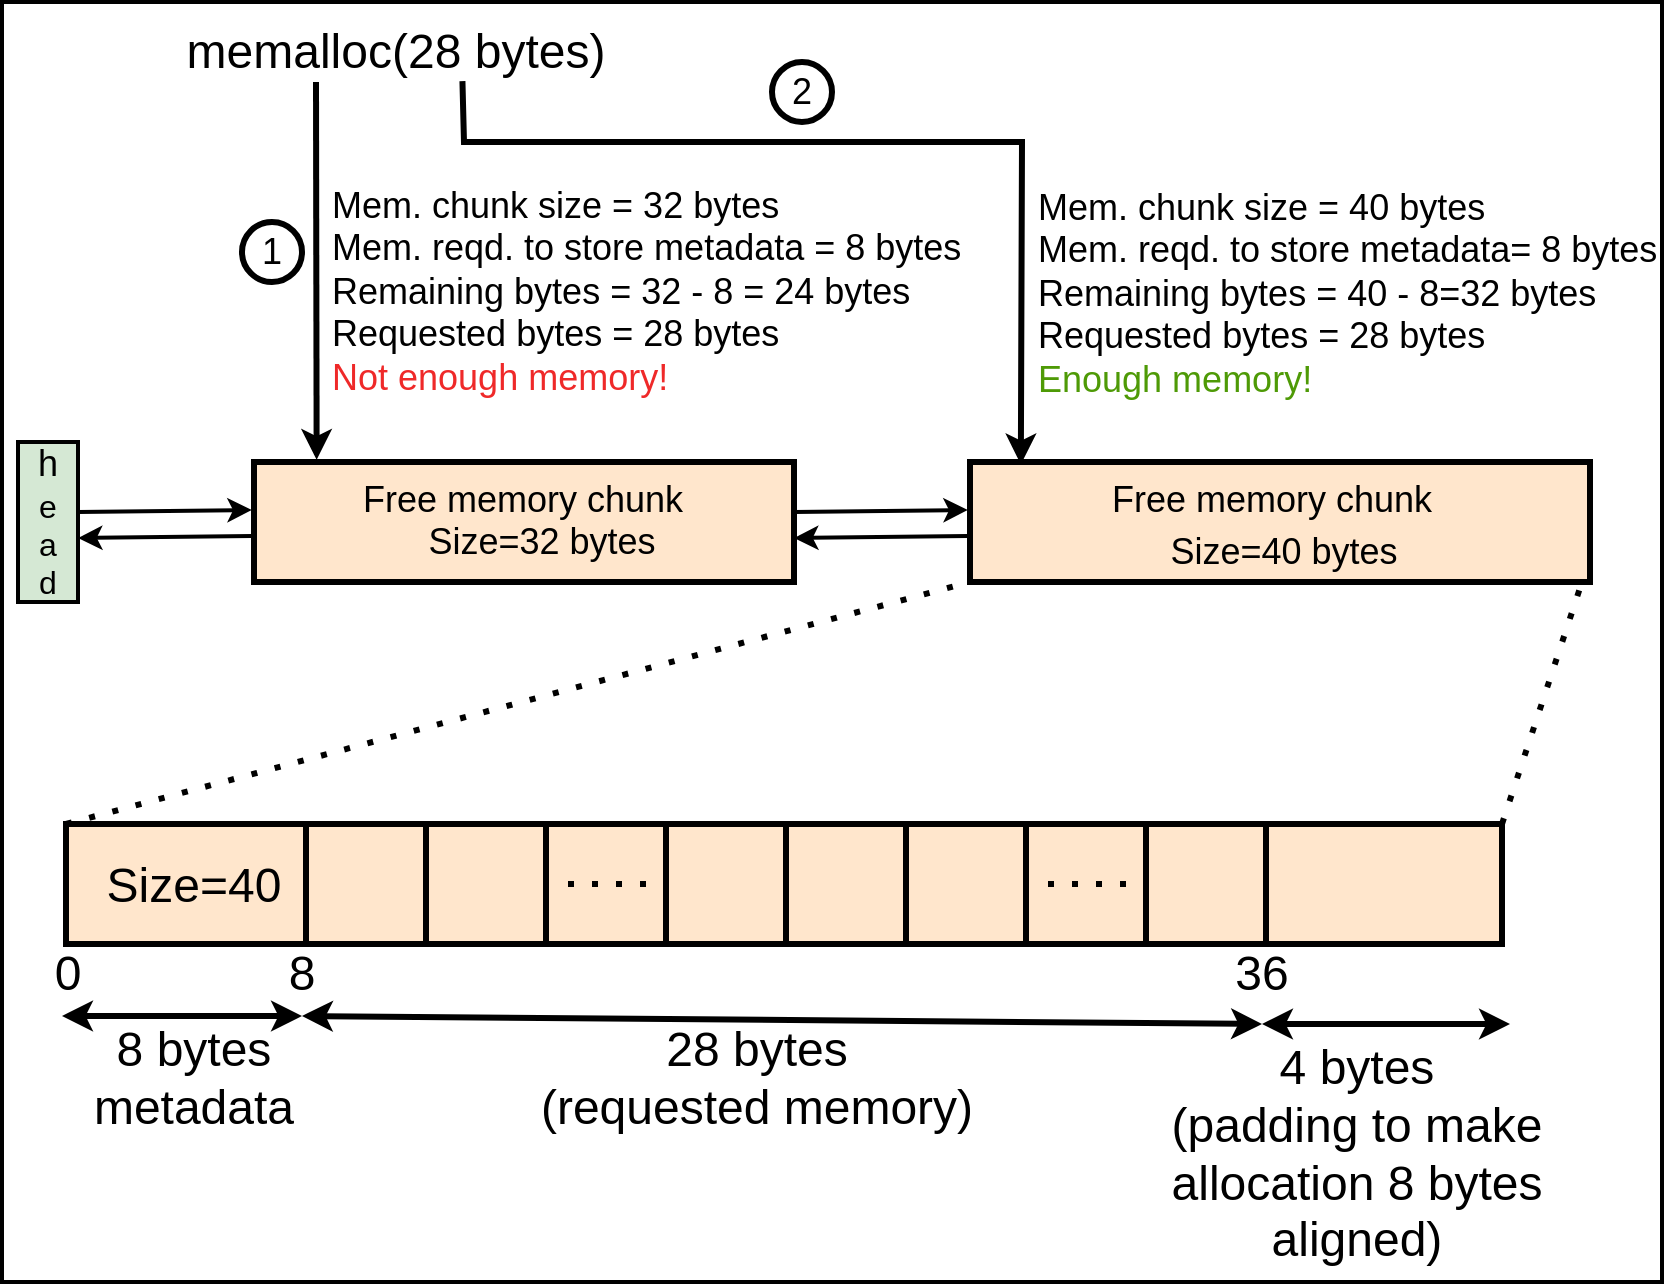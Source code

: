 <mxfile version="21.6.8" type="device">
  <diagram name="Page-1" id="aGrNsAUD6rLRG3-fpc4p">
    <mxGraphModel dx="1367" dy="795" grid="1" gridSize="10" guides="1" tooltips="1" connect="1" arrows="1" fold="1" page="1" pageScale="1" pageWidth="850" pageHeight="1100" math="0" shadow="0">
      <root>
        <mxCell id="0" />
        <mxCell id="1" parent="0" />
        <mxCell id="Yql7cIFU_GIsj7NOzawn-6" value="" style="rounded=0;whiteSpace=wrap;html=1;fillColor=none;strokeWidth=2;" parent="1" vertex="1">
          <mxGeometry x="10" y="160" width="830" height="640" as="geometry" />
        </mxCell>
        <mxCell id="Dw3qF6tHwgRVVZFkppPR-96" value="" style="rounded=0;whiteSpace=wrap;html=1;strokeWidth=3;" parent="1" vertex="1">
          <mxGeometry x="42" y="571" width="718" height="60" as="geometry" />
        </mxCell>
        <mxCell id="Dw3qF6tHwgRVVZFkppPR-97" value="" style="rounded=0;whiteSpace=wrap;html=1;strokeWidth=3;fillColor=#ffe6cc;strokeColor=default;" parent="1" vertex="1">
          <mxGeometry x="42" y="571" width="128" height="60" as="geometry" />
        </mxCell>
        <mxCell id="Dw3qF6tHwgRVVZFkppPR-99" value="" style="rounded=0;whiteSpace=wrap;html=1;strokeWidth=3;fillColor=#ffe6cc;strokeColor=default;" parent="1" vertex="1">
          <mxGeometry x="162" y="571" width="60" height="60" as="geometry" />
        </mxCell>
        <mxCell id="Dw3qF6tHwgRVVZFkppPR-100" value="" style="rounded=0;whiteSpace=wrap;html=1;strokeWidth=3;fillColor=#ffe6cc;strokeColor=default;" parent="1" vertex="1">
          <mxGeometry x="222" y="571" width="60" height="60" as="geometry" />
        </mxCell>
        <mxCell id="Dw3qF6tHwgRVVZFkppPR-101" value="" style="rounded=0;whiteSpace=wrap;html=1;strokeWidth=3;fillColor=#ffe6cc;strokeColor=default;" parent="1" vertex="1">
          <mxGeometry x="282" y="571" width="60" height="60" as="geometry" />
        </mxCell>
        <mxCell id="Dw3qF6tHwgRVVZFkppPR-102" value="" style="rounded=0;whiteSpace=wrap;html=1;strokeWidth=3;fillColor=#ffe6cc;strokeColor=default;" parent="1" vertex="1">
          <mxGeometry x="342" y="571" width="60" height="60" as="geometry" />
        </mxCell>
        <mxCell id="Dw3qF6tHwgRVVZFkppPR-103" value="" style="rounded=0;whiteSpace=wrap;html=1;strokeWidth=3;fillColor=#ffe6cc;strokeColor=default;" parent="1" vertex="1">
          <mxGeometry x="402" y="571" width="60" height="60" as="geometry" />
        </mxCell>
        <mxCell id="Dw3qF6tHwgRVVZFkppPR-104" value="" style="rounded=0;whiteSpace=wrap;html=1;strokeWidth=3;fillColor=#ffe6cc;strokeColor=default;" parent="1" vertex="1">
          <mxGeometry x="462" y="571" width="60" height="60" as="geometry" />
        </mxCell>
        <mxCell id="Dw3qF6tHwgRVVZFkppPR-105" value="" style="rounded=0;whiteSpace=wrap;html=1;strokeWidth=3;fillColor=#ffe6cc;strokeColor=default;" parent="1" vertex="1">
          <mxGeometry x="522" y="571" width="60" height="60" as="geometry" />
        </mxCell>
        <mxCell id="Dw3qF6tHwgRVVZFkppPR-106" value="" style="rounded=0;whiteSpace=wrap;html=1;strokeWidth=3;fillColor=#ffe6cc;strokeColor=default;" parent="1" vertex="1">
          <mxGeometry x="582" y="571" width="60" height="60" as="geometry" />
        </mxCell>
        <mxCell id="Dw3qF6tHwgRVVZFkppPR-109" value="" style="rounded=0;whiteSpace=wrap;html=1;strokeWidth=3;fillColor=#ffe6cc;strokeColor=default;" parent="1" vertex="1">
          <mxGeometry x="642" y="571" width="118" height="60" as="geometry" />
        </mxCell>
        <mxCell id="Dw3qF6tHwgRVVZFkppPR-112" value="&lt;div&gt;&lt;font style=&quot;font-size: 24px;&quot;&gt;Size=40&lt;/font&gt;&lt;/div&gt;" style="text;html=1;strokeColor=none;fillColor=none;align=center;verticalAlign=middle;whiteSpace=wrap;rounded=0;" parent="1" vertex="1">
          <mxGeometry x="76" y="587" width="60" height="30" as="geometry" />
        </mxCell>
        <mxCell id="Dw3qF6tHwgRVVZFkppPR-137" value="" style="rounded=0;whiteSpace=wrap;html=1;strokeWidth=3;fillColor=#ffe6cc;strokeColor=default;" parent="1" vertex="1">
          <mxGeometry x="136" y="390" width="270" height="60" as="geometry" />
        </mxCell>
        <mxCell id="Dw3qF6tHwgRVVZFkppPR-142" value="" style="rounded=0;whiteSpace=wrap;html=1;strokeWidth=3;fillColor=#ffe6cc;strokeColor=default;" parent="1" vertex="1">
          <mxGeometry x="494" y="390" width="310" height="60" as="geometry" />
        </mxCell>
        <mxCell id="Dw3qF6tHwgRVVZFkppPR-161" value="&lt;div&gt;&lt;font style=&quot;font-size: 18px;&quot;&gt;Free memory chunk&lt;/font&gt;&lt;/div&gt;" style="text;html=1;strokeColor=none;fillColor=none;align=center;verticalAlign=middle;whiteSpace=wrap;rounded=0;" parent="1" vertex="1">
          <mxGeometry x="183" y="394" width="175" height="30" as="geometry" />
        </mxCell>
        <mxCell id="Dw3qF6tHwgRVVZFkppPR-162" value="&lt;font style=&quot;font-size: 18px;&quot;&gt;Free memory chunk&lt;/font&gt;" style="text;html=1;strokeColor=none;fillColor=none;align=center;verticalAlign=middle;whiteSpace=wrap;rounded=0;" parent="1" vertex="1">
          <mxGeometry x="556" y="394" width="178" height="30" as="geometry" />
        </mxCell>
        <mxCell id="Dw3qF6tHwgRVVZFkppPR-171" value="&lt;font style=&quot;font-size: 18px;&quot;&gt;Size=32 bytes&lt;br&gt;&lt;/font&gt;" style="text;html=1;strokeColor=none;fillColor=none;align=center;verticalAlign=middle;whiteSpace=wrap;rounded=0;" parent="1" vertex="1">
          <mxGeometry x="191" y="415" width="178" height="30" as="geometry" />
        </mxCell>
        <mxCell id="Dw3qF6tHwgRVVZFkppPR-173" value="&lt;font style=&quot;font-size: 18px;&quot;&gt;Size=40 bytes&lt;br&gt;&lt;/font&gt;" style="text;html=1;strokeColor=none;fillColor=none;align=center;verticalAlign=middle;whiteSpace=wrap;rounded=0;" parent="1" vertex="1">
          <mxGeometry x="562" y="420" width="178" height="30" as="geometry" />
        </mxCell>
        <mxCell id="Dw3qF6tHwgRVVZFkppPR-174" value="&lt;font style=&quot;font-size: 24px;&quot;&gt;memalloc(28 bytes)&lt;br&gt;&lt;/font&gt;" style="text;html=1;strokeColor=none;fillColor=none;align=center;verticalAlign=middle;whiteSpace=wrap;rounded=0;" parent="1" vertex="1">
          <mxGeometry x="97" y="170" width="220" height="30" as="geometry" />
        </mxCell>
        <mxCell id="Dw3qF6tHwgRVVZFkppPR-180" value="" style="endArrow=classic;html=1;rounded=0;entryX=0.116;entryY=-0.018;entryDx=0;entryDy=0;entryPerimeter=0;strokeWidth=3;" parent="1" target="Dw3qF6tHwgRVVZFkppPR-137" edge="1">
          <mxGeometry width="50" height="50" relative="1" as="geometry">
            <mxPoint x="167" y="200" as="sourcePoint" />
            <mxPoint x="80.02" y="391.02" as="targetPoint" />
          </mxGeometry>
        </mxCell>
        <mxCell id="Dw3qF6tHwgRVVZFkppPR-181" value="&lt;div align=&quot;left&quot;&gt;&lt;font style=&quot;font-size: 18px;&quot;&gt;Mem. chunk size = 32 bytes&lt;/font&gt;&lt;br&gt;&lt;/div&gt;&lt;div align=&quot;left&quot;&gt;&lt;font style=&quot;font-size: 18px;&quot;&gt;Mem. reqd. to store metadata &lt;/font&gt;&lt;font style=&quot;font-size: 18px;&quot;&gt;= 8 bytes&lt;/font&gt;&lt;/div&gt;&lt;div align=&quot;left&quot;&gt;&lt;font style=&quot;font-size: 18px;&quot;&gt;Remaining bytes = 32 - 8 = 24 bytes&lt;/font&gt;&lt;/div&gt;&lt;div align=&quot;left&quot;&gt;&lt;font style=&quot;font-size: 18px;&quot;&gt;Requested bytes = 28 bytes&lt;/font&gt;&lt;/div&gt;&lt;div align=&quot;left&quot;&gt;&lt;font style=&quot;font-size: 18px;&quot; color=&quot;#ef2929&quot;&gt;Not enough memory!&lt;/font&gt;&lt;/div&gt;" style="text;html=1;strokeColor=none;fillColor=none;align=left;verticalAlign=middle;whiteSpace=wrap;rounded=0;" parent="1" vertex="1">
          <mxGeometry x="172.63" y="290" width="322.75" height="30" as="geometry" />
        </mxCell>
        <mxCell id="Dw3qF6tHwgRVVZFkppPR-199" value="&lt;font style=&quot;font-size: 18px;&quot;&gt;1&lt;/font&gt;" style="ellipse;whiteSpace=wrap;html=1;aspect=fixed;strokeWidth=3;" parent="1" vertex="1">
          <mxGeometry x="130" y="270" width="30" height="30" as="geometry" />
        </mxCell>
        <mxCell id="Dw3qF6tHwgRVVZFkppPR-201" value="" style="endArrow=classic;html=1;rounded=0;strokeWidth=3;entryX=0.082;entryY=0.02;entryDx=0;entryDy=0;entryPerimeter=0;exitX=0.651;exitY=0.986;exitDx=0;exitDy=0;exitPerimeter=0;" parent="1" source="Dw3qF6tHwgRVVZFkppPR-174" target="Dw3qF6tHwgRVVZFkppPR-142" edge="1">
          <mxGeometry width="50" height="50" relative="1" as="geometry">
            <mxPoint x="240" y="200" as="sourcePoint" />
            <mxPoint x="580" y="390" as="targetPoint" />
            <Array as="points">
              <mxPoint x="241" y="230" />
              <mxPoint x="520" y="230" />
            </Array>
          </mxGeometry>
        </mxCell>
        <mxCell id="Dw3qF6tHwgRVVZFkppPR-202" value="&lt;font style=&quot;font-size: 18px;&quot;&gt;2&lt;/font&gt;" style="ellipse;whiteSpace=wrap;html=1;aspect=fixed;strokeWidth=3;" parent="1" vertex="1">
          <mxGeometry x="395" y="190" width="30" height="30" as="geometry" />
        </mxCell>
        <mxCell id="Dw3qF6tHwgRVVZFkppPR-203" value="&lt;div align=&quot;left&quot;&gt;&lt;font style=&quot;font-size: 18px;&quot;&gt;Mem. chunk size = 40 bytes&lt;/font&gt;&lt;br&gt;&lt;/div&gt;&lt;div align=&quot;left&quot;&gt;&lt;font style=&quot;font-size: 18px;&quot;&gt;Mem. reqd. to store metadata&lt;/font&gt;&lt;font style=&quot;font-size: 18px;&quot;&gt;= 8 bytes&lt;/font&gt;&lt;font style=&quot;font-size: 18px;&quot;&gt;&lt;br&gt;&lt;/font&gt;&lt;/div&gt;&lt;div align=&quot;left&quot;&gt;&lt;font style=&quot;font-size: 18px;&quot;&gt;Remaining bytes = 40 - 8=32 bytes&lt;/font&gt;&lt;/div&gt;&lt;div align=&quot;left&quot;&gt;&lt;font style=&quot;font-size: 18px;&quot;&gt;Requested bytes = 28 bytes&lt;/font&gt;&lt;/div&gt;&lt;div align=&quot;left&quot;&gt;&lt;font style=&quot;font-size: 18px;&quot; color=&quot;#4e9a06&quot;&gt;Enough memory!&lt;/font&gt;&lt;/div&gt;" style="text;html=1;strokeColor=none;fillColor=none;align=left;verticalAlign=middle;whiteSpace=wrap;rounded=0;" parent="1" vertex="1">
          <mxGeometry x="526" y="291" width="320" height="30" as="geometry" />
        </mxCell>
        <mxCell id="Dw3qF6tHwgRVVZFkppPR-204" value="" style="endArrow=none;dashed=1;html=1;dashPattern=1 3;strokeWidth=3;rounded=0;entryX=0;entryY=1;entryDx=0;entryDy=0;exitX=0;exitY=0;exitDx=0;exitDy=0;" parent="1" source="Dw3qF6tHwgRVVZFkppPR-97" target="Dw3qF6tHwgRVVZFkppPR-142" edge="1">
          <mxGeometry width="50" height="50" relative="1" as="geometry">
            <mxPoint x="40" y="680" as="sourcePoint" />
            <mxPoint x="90" y="630" as="targetPoint" />
          </mxGeometry>
        </mxCell>
        <mxCell id="Dw3qF6tHwgRVVZFkppPR-205" value="" style="endArrow=none;dashed=1;html=1;dashPattern=1 3;strokeWidth=3;rounded=0;exitX=1;exitY=0;exitDx=0;exitDy=0;" parent="1" source="Dw3qF6tHwgRVVZFkppPR-109" edge="1">
          <mxGeometry width="50" height="50" relative="1" as="geometry">
            <mxPoint x="50" y="690" as="sourcePoint" />
            <mxPoint x="800" y="450" as="targetPoint" />
          </mxGeometry>
        </mxCell>
        <mxCell id="Dw3qF6tHwgRVVZFkppPR-208" value="&lt;font style=&quot;font-size: 24px;&quot;&gt;0&lt;/font&gt;" style="text;html=1;strokeColor=none;fillColor=none;align=center;verticalAlign=middle;whiteSpace=wrap;rounded=0;" parent="1" vertex="1">
          <mxGeometry x="13" y="631" width="60" height="30" as="geometry" />
        </mxCell>
        <mxCell id="Dw3qF6tHwgRVVZFkppPR-209" value="&lt;font style=&quot;font-size: 24px;&quot;&gt;8&lt;/font&gt;" style="text;html=1;strokeColor=none;fillColor=none;align=center;verticalAlign=middle;whiteSpace=wrap;rounded=0;" parent="1" vertex="1">
          <mxGeometry x="130" y="631" width="60" height="30" as="geometry" />
        </mxCell>
        <mxCell id="Dw3qF6tHwgRVVZFkppPR-210" value="&lt;font style=&quot;font-size: 24px;&quot;&gt;36&lt;/font&gt;" style="text;html=1;strokeColor=none;fillColor=none;align=center;verticalAlign=middle;whiteSpace=wrap;rounded=0;" parent="1" vertex="1">
          <mxGeometry x="610" y="631" width="60" height="30" as="geometry" />
        </mxCell>
        <mxCell id="Dw3qF6tHwgRVVZFkppPR-215" value="" style="endArrow=classic;startArrow=classic;html=1;rounded=0;strokeWidth=3;" parent="1" edge="1">
          <mxGeometry width="50" height="50" relative="1" as="geometry">
            <mxPoint x="160" y="667" as="sourcePoint" />
            <mxPoint x="640" y="671" as="targetPoint" />
          </mxGeometry>
        </mxCell>
        <mxCell id="Dw3qF6tHwgRVVZFkppPR-216" value="&lt;div&gt;&lt;font style=&quot;font-size: 24px;&quot;&gt;28 bytes&lt;br&gt;&lt;/font&gt;&lt;/div&gt;&lt;div&gt;&lt;font style=&quot;font-size: 24px;&quot;&gt;(requested memory)&lt;br&gt;&lt;/font&gt;&lt;/div&gt;" style="text;html=1;strokeColor=none;fillColor=none;align=center;verticalAlign=middle;whiteSpace=wrap;rounded=0;" parent="1" vertex="1">
          <mxGeometry x="250" y="683" width="275" height="30" as="geometry" />
        </mxCell>
        <mxCell id="Dw3qF6tHwgRVVZFkppPR-217" value="" style="endArrow=none;dashed=1;html=1;dashPattern=1 3;strokeWidth=3;rounded=0;" parent="1" edge="1">
          <mxGeometry width="50" height="50" relative="1" as="geometry">
            <mxPoint x="293" y="601" as="sourcePoint" />
            <mxPoint x="343" y="601" as="targetPoint" />
            <Array as="points">
              <mxPoint x="331" y="601" />
            </Array>
          </mxGeometry>
        </mxCell>
        <mxCell id="Dw3qF6tHwgRVVZFkppPR-218" value="" style="endArrow=none;dashed=1;html=1;dashPattern=1 3;strokeWidth=3;rounded=0;" parent="1" edge="1">
          <mxGeometry width="50" height="50" relative="1" as="geometry">
            <mxPoint x="533" y="601" as="sourcePoint" />
            <mxPoint x="583" y="601" as="targetPoint" />
            <Array as="points">
              <mxPoint x="571" y="601" />
            </Array>
          </mxGeometry>
        </mxCell>
        <mxCell id="Dw3qF6tHwgRVVZFkppPR-219" value="" style="endArrow=classic;startArrow=classic;html=1;rounded=0;strokeWidth=3;" parent="1" edge="1">
          <mxGeometry width="50" height="50" relative="1" as="geometry">
            <mxPoint x="640" y="671" as="sourcePoint" />
            <mxPoint x="764" y="671" as="targetPoint" />
          </mxGeometry>
        </mxCell>
        <mxCell id="Dw3qF6tHwgRVVZFkppPR-220" value="&lt;div&gt;&lt;font style=&quot;font-size: 24px;&quot;&gt;4 bytes&lt;br&gt;&lt;/font&gt;&lt;/div&gt;&lt;div&gt;&lt;font style=&quot;font-size: 24px;&quot;&gt;(padding to make&lt;/font&gt;&lt;/div&gt;&lt;div&gt;&lt;font style=&quot;font-size: 24px;&quot;&gt;allocation 8 bytes&lt;/font&gt;&lt;/div&gt;&lt;div&gt;&lt;font style=&quot;font-size: 24px;&quot;&gt;aligned)&lt;br&gt;&lt;/font&gt;&lt;/div&gt;" style="text;html=1;strokeColor=none;fillColor=none;align=center;verticalAlign=middle;whiteSpace=wrap;rounded=0;" parent="1" vertex="1">
          <mxGeometry x="550" y="721" width="275" height="30" as="geometry" />
        </mxCell>
        <mxCell id="Dw3qF6tHwgRVVZFkppPR-222" value="" style="endArrow=classic;startArrow=classic;html=1;rounded=0;strokeWidth=3;" parent="1" edge="1">
          <mxGeometry width="50" height="50" relative="1" as="geometry">
            <mxPoint x="40" y="667" as="sourcePoint" />
            <mxPoint x="160" y="667" as="targetPoint" />
          </mxGeometry>
        </mxCell>
        <mxCell id="Dw3qF6tHwgRVVZFkppPR-224" value="&lt;div&gt;&lt;font style=&quot;font-size: 24px;&quot;&gt;8 bytes&lt;br&gt;&lt;/font&gt;&lt;/div&gt;&lt;div&gt;&lt;font style=&quot;font-size: 24px;&quot;&gt;metadata&lt;br&gt;&lt;/font&gt;&lt;/div&gt;" style="text;html=1;strokeColor=none;fillColor=none;align=center;verticalAlign=middle;whiteSpace=wrap;rounded=0;" parent="1" vertex="1">
          <mxGeometry x="36" y="683" width="140" height="30" as="geometry" />
        </mxCell>
        <mxCell id="RwVhM7FXzSWxZnIhXnPk-1" value="&lt;div&gt;&lt;font style=&quot;font-size: 18px;&quot;&gt;h&lt;/font&gt;&lt;/div&gt;&lt;div&gt;&lt;font size=&quot;3&quot;&gt;e&lt;/font&gt;&lt;/div&gt;&lt;div&gt;&lt;font size=&quot;3&quot;&gt;a&lt;/font&gt;&lt;/div&gt;&lt;div&gt;&lt;font size=&quot;3&quot;&gt;d&lt;br&gt;&lt;/font&gt;&lt;/div&gt;" style="rounded=0;whiteSpace=wrap;html=1;strokeWidth=2;fillColor=#d5e8d4;strokeColor=default;" parent="1" vertex="1">
          <mxGeometry x="18" y="380" width="30" height="80" as="geometry" />
        </mxCell>
        <mxCell id="RwVhM7FXzSWxZnIhXnPk-3" value="" style="rounded=0;whiteSpace=wrap;html=1;strokeWidth=3;fillColor=#ffe6cc;strokeColor=default;" parent="1" vertex="1">
          <mxGeometry x="642" y="571" width="118" height="60" as="geometry" />
        </mxCell>
        <mxCell id="Yql7cIFU_GIsj7NOzawn-1" value="" style="endArrow=classic;html=1;rounded=0;strokeWidth=2;entryX=-0.004;entryY=0.4;entryDx=0;entryDy=0;entryPerimeter=0;" parent="1" edge="1">
          <mxGeometry width="50" height="50" relative="1" as="geometry">
            <mxPoint x="48" y="415" as="sourcePoint" />
            <mxPoint x="134.92" y="414" as="targetPoint" />
          </mxGeometry>
        </mxCell>
        <mxCell id="Yql7cIFU_GIsj7NOzawn-2" value="" style="endArrow=classic;html=1;rounded=0;strokeWidth=2;entryX=-0.004;entryY=0.4;entryDx=0;entryDy=0;entryPerimeter=0;" parent="1" edge="1">
          <mxGeometry width="50" height="50" relative="1" as="geometry">
            <mxPoint x="134.92" y="427" as="sourcePoint" />
            <mxPoint x="48" y="428" as="targetPoint" />
          </mxGeometry>
        </mxCell>
        <mxCell id="Yql7cIFU_GIsj7NOzawn-4" value="" style="endArrow=classic;html=1;rounded=0;strokeWidth=2;entryX=-0.004;entryY=0.4;entryDx=0;entryDy=0;entryPerimeter=0;" parent="1" edge="1">
          <mxGeometry width="50" height="50" relative="1" as="geometry">
            <mxPoint x="406" y="415" as="sourcePoint" />
            <mxPoint x="492.92" y="414" as="targetPoint" />
          </mxGeometry>
        </mxCell>
        <mxCell id="Yql7cIFU_GIsj7NOzawn-5" value="" style="endArrow=classic;html=1;rounded=0;strokeWidth=2;entryX=-0.004;entryY=0.4;entryDx=0;entryDy=0;entryPerimeter=0;" parent="1" edge="1">
          <mxGeometry width="50" height="50" relative="1" as="geometry">
            <mxPoint x="492.92" y="427" as="sourcePoint" />
            <mxPoint x="406" y="428" as="targetPoint" />
          </mxGeometry>
        </mxCell>
      </root>
    </mxGraphModel>
  </diagram>
</mxfile>
